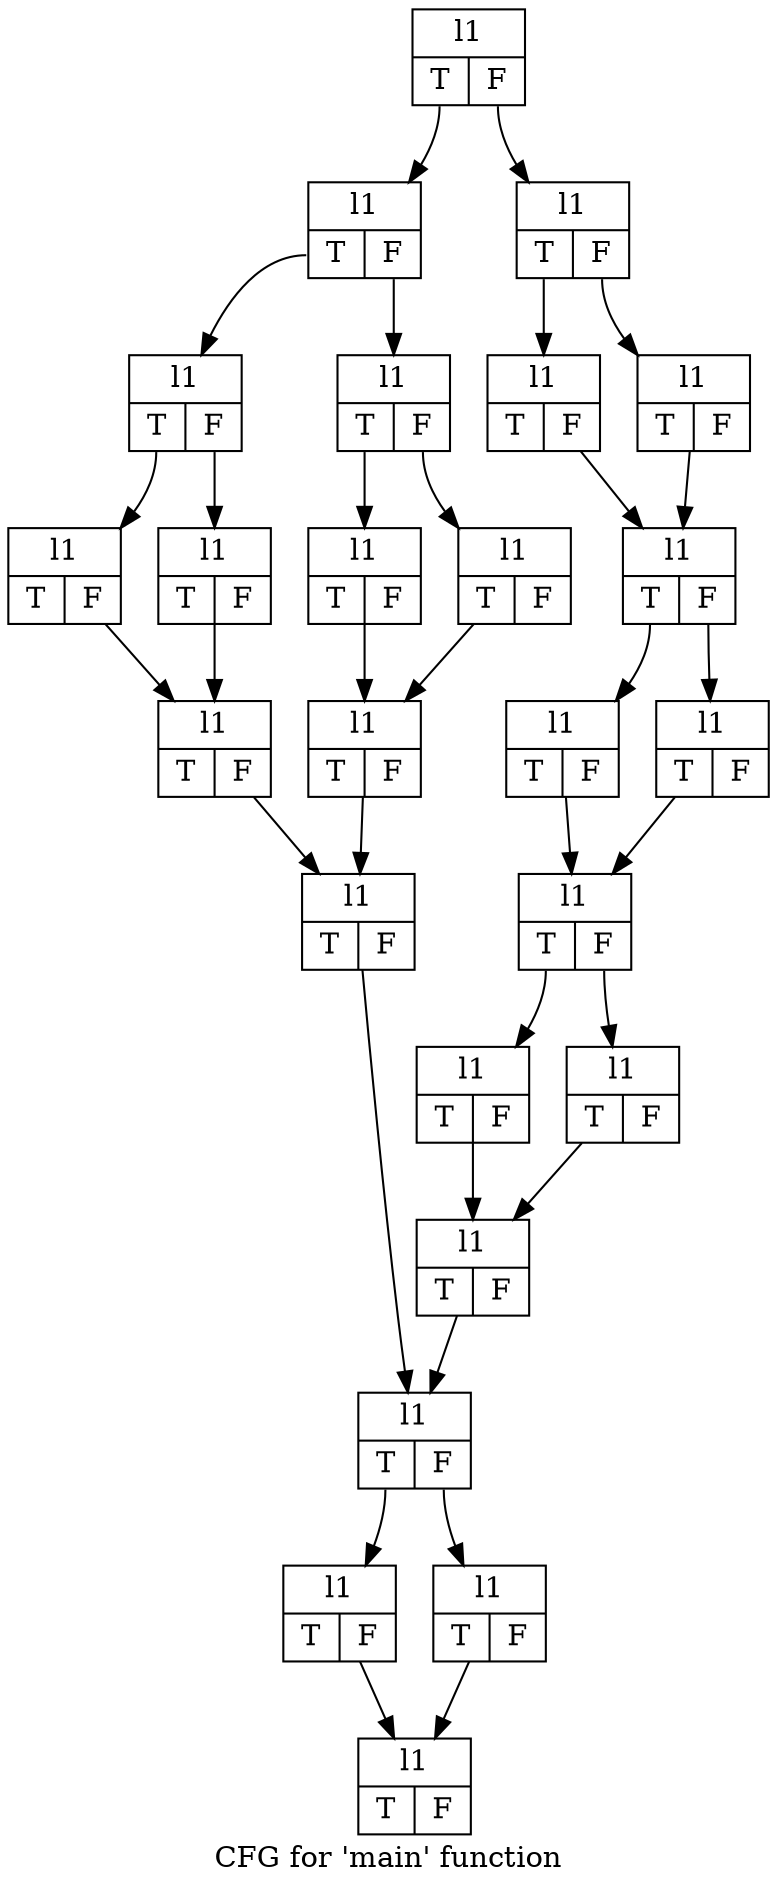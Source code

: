 digraph "CFG for 'main' function" {
	label="CFG for 'main' function";

	Node0x55bbbc5964f0 [shape=record,label="{l1|{<s0>T|<s1>F}}"];
	Node0x55bbbc5964f0:s0 -> Node0x55bbbc597e90;
	Node0x55bbbc5964f0:s1 -> Node0x55bbbc597ee0;
	Node0x55bbbc597e90 [shape=record,label="{l1|{<s0>T|<s1>F}}"];
	Node0x55bbbc597e90:s0 -> Node0x55bbbc598370;
	Node0x55bbbc597e90:s1 -> Node0x55bbbc5983c0;
	Node0x55bbbc598370 [shape=record,label="{l1|{<s0>T|<s1>F}}"];
	Node0x55bbbc598370:s0 -> Node0x55bbbc598640;
	Node0x55bbbc598370:s1 -> Node0x55bbbc598690;
	Node0x55bbbc598640 [shape=record,label="{l1|{<s0>T|<s1>F}}"];
	Node0x55bbbc598640 -> Node0x55bbbc598a20;
	Node0x55bbbc598690 [shape=record,label="{l1|{<s0>T|<s1>F}}"];
	Node0x55bbbc598690 -> Node0x55bbbc598a20;
	Node0x55bbbc598a20 [shape=record,label="{l1|{<s0>T|<s1>F}}"];
	Node0x55bbbc598a20 -> Node0x55bbbc598ca0;
	Node0x55bbbc5983c0 [shape=record,label="{l1|{<s0>T|<s1>F}}"];
	Node0x55bbbc5983c0:s0 -> Node0x55bbbc598e80;
	Node0x55bbbc5983c0:s1 -> Node0x55bbbc598ed0;
	Node0x55bbbc598e80 [shape=record,label="{l1|{<s0>T|<s1>F}}"];
	Node0x55bbbc598e80 -> Node0x55bbbc599100;
	Node0x55bbbc598ed0 [shape=record,label="{l1|{<s0>T|<s1>F}}"];
	Node0x55bbbc598ed0 -> Node0x55bbbc599100;
	Node0x55bbbc599100 [shape=record,label="{l1|{<s0>T|<s1>F}}"];
	Node0x55bbbc599100 -> Node0x55bbbc598ca0;
	Node0x55bbbc598ca0 [shape=record,label="{l1|{<s0>T|<s1>F}}"];
	Node0x55bbbc598ca0 -> Node0x55bbbc5993c0;
	Node0x55bbbc597ee0 [shape=record,label="{l1|{<s0>T|<s1>F}}"];
	Node0x55bbbc597ee0:s0 -> Node0x55bbbc5995a0;
	Node0x55bbbc597ee0:s1 -> Node0x55bbbc5995f0;
	Node0x55bbbc5995a0 [shape=record,label="{l1|{<s0>T|<s1>F}}"];
	Node0x55bbbc5995a0 -> Node0x55bbbc599820;
	Node0x55bbbc5995f0 [shape=record,label="{l1|{<s0>T|<s1>F}}"];
	Node0x55bbbc5995f0 -> Node0x55bbbc599820;
	Node0x55bbbc599820 [shape=record,label="{l1|{<s0>T|<s1>F}}"];
	Node0x55bbbc599820:s0 -> Node0x55bbbc599bb0;
	Node0x55bbbc599820:s1 -> Node0x55bbbc599c00;
	Node0x55bbbc599bb0 [shape=record,label="{l1|{<s0>T|<s1>F}}"];
	Node0x55bbbc599bb0 -> Node0x55bbbc59a240;
	Node0x55bbbc599c00 [shape=record,label="{l1|{<s0>T|<s1>F}}"];
	Node0x55bbbc599c00 -> Node0x55bbbc59a240;
	Node0x55bbbc59a240 [shape=record,label="{l1|{<s0>T|<s1>F}}"];
	Node0x55bbbc59a240:s0 -> Node0x55bbbc59a600;
	Node0x55bbbc59a240:s1 -> Node0x55bbbc59a650;
	Node0x55bbbc59a600 [shape=record,label="{l1|{<s0>T|<s1>F}}"];
	Node0x55bbbc59a600 -> Node0x55bbbc59a880;
	Node0x55bbbc59a650 [shape=record,label="{l1|{<s0>T|<s1>F}}"];
	Node0x55bbbc59a650 -> Node0x55bbbc59a880;
	Node0x55bbbc59a880 [shape=record,label="{l1|{<s0>T|<s1>F}}"];
	Node0x55bbbc59a880 -> Node0x55bbbc5993c0;
	Node0x55bbbc5993c0 [shape=record,label="{l1|{<s0>T|<s1>F}}"];
	Node0x55bbbc5993c0:s0 -> Node0x55bbbc59aed0;
	Node0x55bbbc5993c0:s1 -> Node0x55bbbc59af20;
	Node0x55bbbc59aed0 [shape=record,label="{l1|{<s0>T|<s1>F}}"];
	Node0x55bbbc59aed0 -> Node0x55bbbc59b150;
	Node0x55bbbc59af20 [shape=record,label="{l1|{<s0>T|<s1>F}}"];
	Node0x55bbbc59af20 -> Node0x55bbbc59b150;
	Node0x55bbbc59b150 [shape=record,label="{l1|{<s0>T|<s1>F}}"];
}
